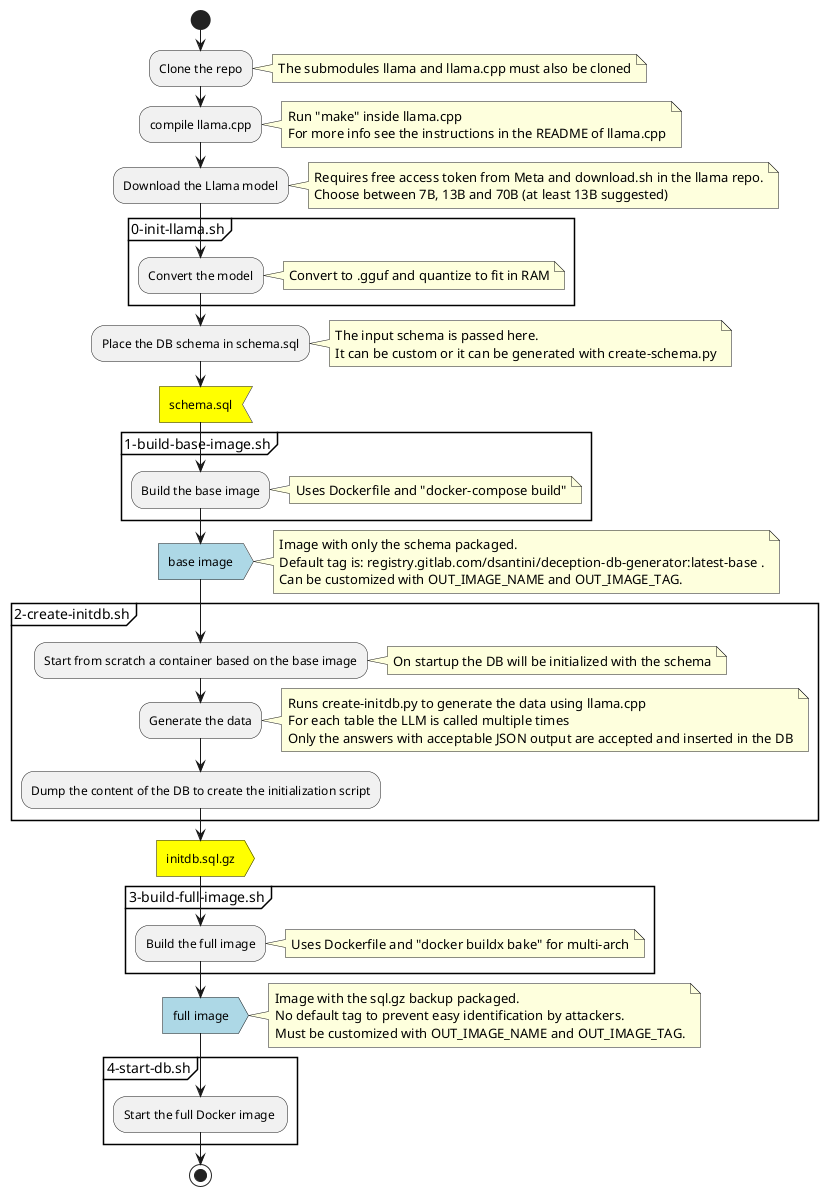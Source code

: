 @startuml deception_db_generator
start
:Clone the repo;
note right: The submodules llama and llama.cpp must also be cloned
:compile llama.cpp;
note right
    Run "make" inside llama.cpp
    For more info see the instructions in the README of llama.cpp
end note
:Download the Llama model;
note right
  Requires free access token from Meta and download.sh in the llama repo.
  Choose between 7B, 13B and 70B (at least 13B suggested)
end note
partition "0-init-llama.sh" {
    :Convert the model;
    note right: Convert to .gguf and quantize to fit in RAM
}
:Place the DB schema in schema.sql;
note right
    The input schema is passed here.
    It can be custom or it can be generated with create-schema.py
end note
#yellow:schema.sql; <<input>>
partition "1-build-base-image.sh" {
    :Build the base image;
    note right: Uses Dockerfile and "docker-compose build"
}
#lightblue:base image; <<output>>
note right
    Image with only the schema packaged.
    Default tag is: registry.gitlab.com/dsantini/deception-db-generator:latest-base .
    Can be customized with OUT_IMAGE_NAME and OUT_IMAGE_TAG.
end note
partition "2-create-initdb.sh" {
    :Start from scratch a container based on the base image;
    note right: On startup the DB will be initialized with the schema
    :Generate the data;
    note right
        Runs create-initdb.py to generate the data using llama.cpp
        For each table the LLM is called multiple times
        Only the answers with acceptable JSON output are accepted and inserted in the DB
    end note
    :Dump the content of the DB to create the initialization script;
}
#yellow:initdb.sql.gz; <<output>>
partition "3-build-full-image.sh" {
    :Build the full image;
    note right: Uses Dockerfile and "docker buildx bake" for multi-arch
}
#lightblue:full image; <<output>>
note right
    Image with the sql.gz backup packaged.
    No default tag to prevent easy identification by attackers.
    Must be customized with OUT_IMAGE_NAME and OUT_IMAGE_TAG.
end note
partition "4-start-db.sh" {
    :Start the full Docker image ;
}

stop
@enduml